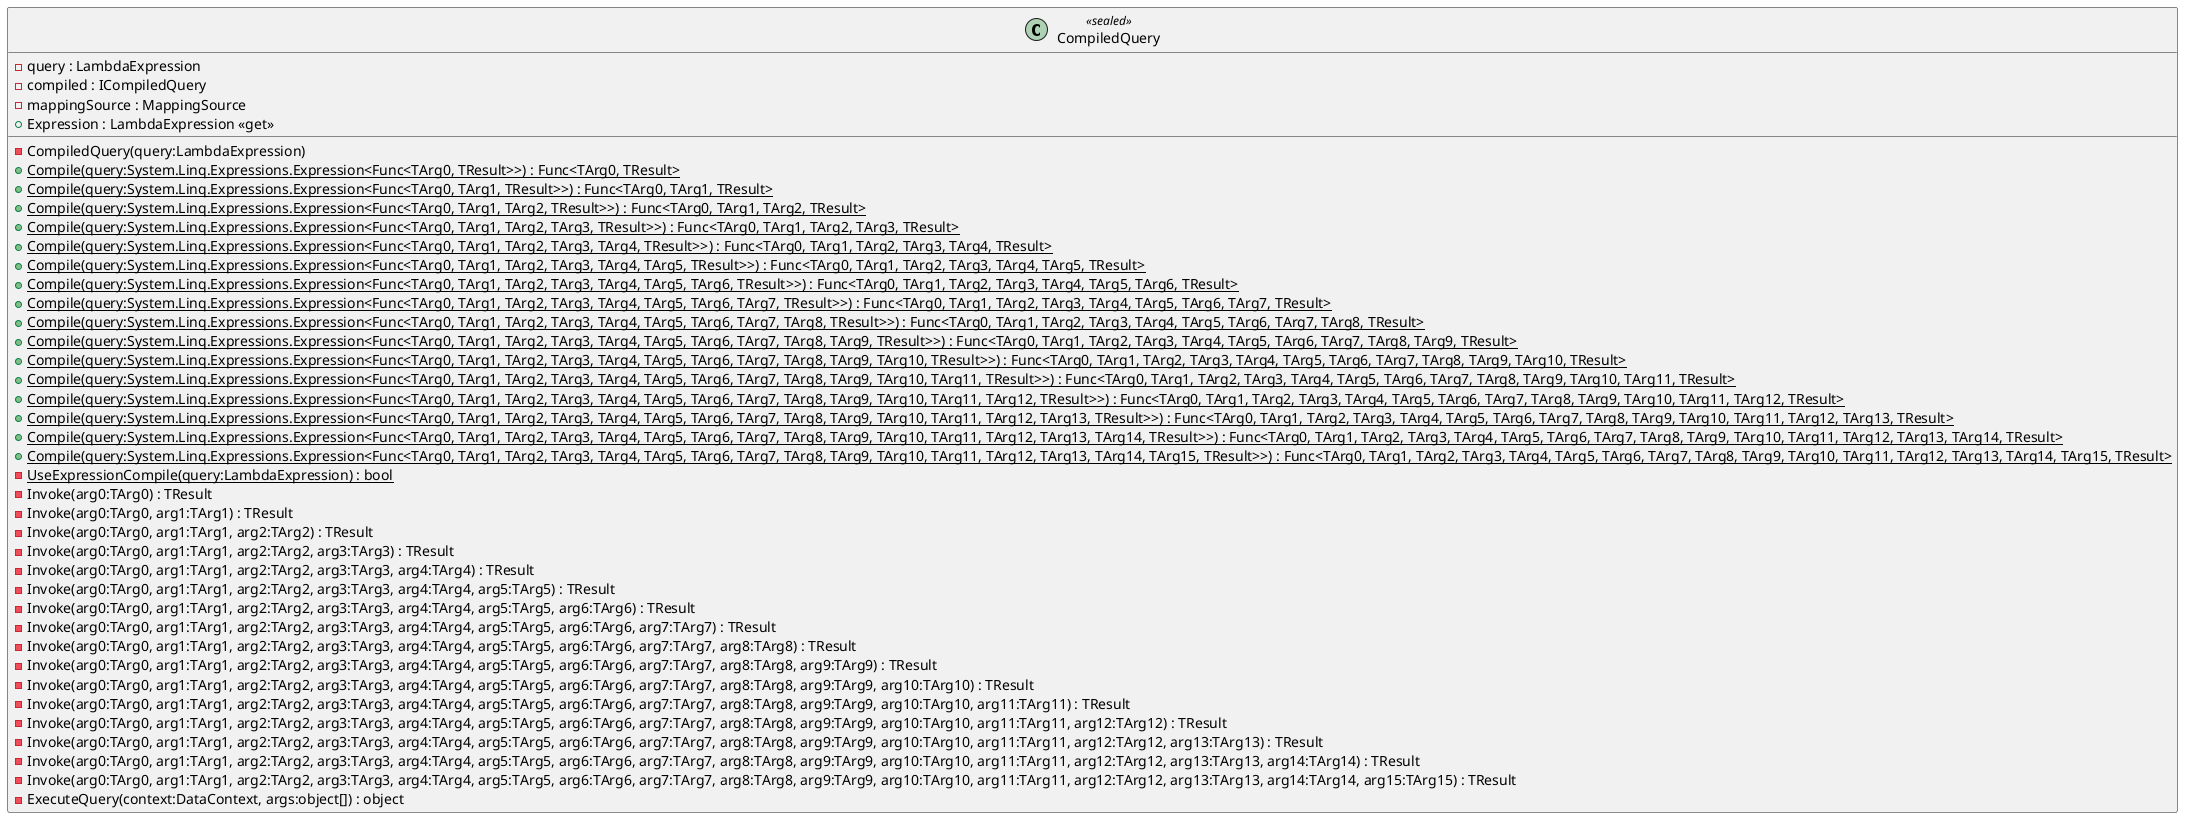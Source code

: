 @startuml
class CompiledQuery <<sealed>> {
    - query : LambdaExpression
    - compiled : ICompiledQuery
    - mappingSource : MappingSource
    - CompiledQuery(query:LambdaExpression)
    + Expression : LambdaExpression <<get>>
    + {static} Compile(query:System.Linq.Expressions.Expression<Func<TArg0, TResult>>) : Func<TArg0, TResult>
    + {static} Compile(query:System.Linq.Expressions.Expression<Func<TArg0, TArg1, TResult>>) : Func<TArg0, TArg1, TResult>
    + {static} Compile(query:System.Linq.Expressions.Expression<Func<TArg0, TArg1, TArg2, TResult>>) : Func<TArg0, TArg1, TArg2, TResult>
    + {static} Compile(query:System.Linq.Expressions.Expression<Func<TArg0, TArg1, TArg2, TArg3, TResult>>) : Func<TArg0, TArg1, TArg2, TArg3, TResult>
    + {static} Compile(query:System.Linq.Expressions.Expression<Func<TArg0, TArg1, TArg2, TArg3, TArg4, TResult>>) : Func<TArg0, TArg1, TArg2, TArg3, TArg4, TResult>
    + {static} Compile(query:System.Linq.Expressions.Expression<Func<TArg0, TArg1, TArg2, TArg3, TArg4, TArg5, TResult>>) : Func<TArg0, TArg1, TArg2, TArg3, TArg4, TArg5, TResult>
    + {static} Compile(query:System.Linq.Expressions.Expression<Func<TArg0, TArg1, TArg2, TArg3, TArg4, TArg5, TArg6, TResult>>) : Func<TArg0, TArg1, TArg2, TArg3, TArg4, TArg5, TArg6, TResult>
    + {static} Compile(query:System.Linq.Expressions.Expression<Func<TArg0, TArg1, TArg2, TArg3, TArg4, TArg5, TArg6, TArg7, TResult>>) : Func<TArg0, TArg1, TArg2, TArg3, TArg4, TArg5, TArg6, TArg7, TResult>
    + {static} Compile(query:System.Linq.Expressions.Expression<Func<TArg0, TArg1, TArg2, TArg3, TArg4, TArg5, TArg6, TArg7, TArg8, TResult>>) : Func<TArg0, TArg1, TArg2, TArg3, TArg4, TArg5, TArg6, TArg7, TArg8, TResult>
    + {static} Compile(query:System.Linq.Expressions.Expression<Func<TArg0, TArg1, TArg2, TArg3, TArg4, TArg5, TArg6, TArg7, TArg8, TArg9, TResult>>) : Func<TArg0, TArg1, TArg2, TArg3, TArg4, TArg5, TArg6, TArg7, TArg8, TArg9, TResult>
    + {static} Compile(query:System.Linq.Expressions.Expression<Func<TArg0, TArg1, TArg2, TArg3, TArg4, TArg5, TArg6, TArg7, TArg8, TArg9, TArg10, TResult>>) : Func<TArg0, TArg1, TArg2, TArg3, TArg4, TArg5, TArg6, TArg7, TArg8, TArg9, TArg10, TResult>
    + {static} Compile(query:System.Linq.Expressions.Expression<Func<TArg0, TArg1, TArg2, TArg3, TArg4, TArg5, TArg6, TArg7, TArg8, TArg9, TArg10, TArg11, TResult>>) : Func<TArg0, TArg1, TArg2, TArg3, TArg4, TArg5, TArg6, TArg7, TArg8, TArg9, TArg10, TArg11, TResult>
    + {static} Compile(query:System.Linq.Expressions.Expression<Func<TArg0, TArg1, TArg2, TArg3, TArg4, TArg5, TArg6, TArg7, TArg8, TArg9, TArg10, TArg11, TArg12, TResult>>) : Func<TArg0, TArg1, TArg2, TArg3, TArg4, TArg5, TArg6, TArg7, TArg8, TArg9, TArg10, TArg11, TArg12, TResult>
    + {static} Compile(query:System.Linq.Expressions.Expression<Func<TArg0, TArg1, TArg2, TArg3, TArg4, TArg5, TArg6, TArg7, TArg8, TArg9, TArg10, TArg11, TArg12, TArg13, TResult>>) : Func<TArg0, TArg1, TArg2, TArg3, TArg4, TArg5, TArg6, TArg7, TArg8, TArg9, TArg10, TArg11, TArg12, TArg13, TResult>
    + {static} Compile(query:System.Linq.Expressions.Expression<Func<TArg0, TArg1, TArg2, TArg3, TArg4, TArg5, TArg6, TArg7, TArg8, TArg9, TArg10, TArg11, TArg12, TArg13, TArg14, TResult>>) : Func<TArg0, TArg1, TArg2, TArg3, TArg4, TArg5, TArg6, TArg7, TArg8, TArg9, TArg10, TArg11, TArg12, TArg13, TArg14, TResult>
    + {static} Compile(query:System.Linq.Expressions.Expression<Func<TArg0, TArg1, TArg2, TArg3, TArg4, TArg5, TArg6, TArg7, TArg8, TArg9, TArg10, TArg11, TArg12, TArg13, TArg14, TArg15, TResult>>) : Func<TArg0, TArg1, TArg2, TArg3, TArg4, TArg5, TArg6, TArg7, TArg8, TArg9, TArg10, TArg11, TArg12, TArg13, TArg14, TArg15, TResult>
    - {static} UseExpressionCompile(query:LambdaExpression) : bool
    - Invoke(arg0:TArg0) : TResult
    - Invoke(arg0:TArg0, arg1:TArg1) : TResult
    - Invoke(arg0:TArg0, arg1:TArg1, arg2:TArg2) : TResult
    - Invoke(arg0:TArg0, arg1:TArg1, arg2:TArg2, arg3:TArg3) : TResult
    - Invoke(arg0:TArg0, arg1:TArg1, arg2:TArg2, arg3:TArg3, arg4:TArg4) : TResult
    - Invoke(arg0:TArg0, arg1:TArg1, arg2:TArg2, arg3:TArg3, arg4:TArg4, arg5:TArg5) : TResult
    - Invoke(arg0:TArg0, arg1:TArg1, arg2:TArg2, arg3:TArg3, arg4:TArg4, arg5:TArg5, arg6:TArg6) : TResult
    - Invoke(arg0:TArg0, arg1:TArg1, arg2:TArg2, arg3:TArg3, arg4:TArg4, arg5:TArg5, arg6:TArg6, arg7:TArg7) : TResult
    - Invoke(arg0:TArg0, arg1:TArg1, arg2:TArg2, arg3:TArg3, arg4:TArg4, arg5:TArg5, arg6:TArg6, arg7:TArg7, arg8:TArg8) : TResult
    - Invoke(arg0:TArg0, arg1:TArg1, arg2:TArg2, arg3:TArg3, arg4:TArg4, arg5:TArg5, arg6:TArg6, arg7:TArg7, arg8:TArg8, arg9:TArg9) : TResult
    - Invoke(arg0:TArg0, arg1:TArg1, arg2:TArg2, arg3:TArg3, arg4:TArg4, arg5:TArg5, arg6:TArg6, arg7:TArg7, arg8:TArg8, arg9:TArg9, arg10:TArg10) : TResult
    - Invoke(arg0:TArg0, arg1:TArg1, arg2:TArg2, arg3:TArg3, arg4:TArg4, arg5:TArg5, arg6:TArg6, arg7:TArg7, arg8:TArg8, arg9:TArg9, arg10:TArg10, arg11:TArg11) : TResult
    - Invoke(arg0:TArg0, arg1:TArg1, arg2:TArg2, arg3:TArg3, arg4:TArg4, arg5:TArg5, arg6:TArg6, arg7:TArg7, arg8:TArg8, arg9:TArg9, arg10:TArg10, arg11:TArg11, arg12:TArg12) : TResult
    - Invoke(arg0:TArg0, arg1:TArg1, arg2:TArg2, arg3:TArg3, arg4:TArg4, arg5:TArg5, arg6:TArg6, arg7:TArg7, arg8:TArg8, arg9:TArg9, arg10:TArg10, arg11:TArg11, arg12:TArg12, arg13:TArg13) : TResult
    - Invoke(arg0:TArg0, arg1:TArg1, arg2:TArg2, arg3:TArg3, arg4:TArg4, arg5:TArg5, arg6:TArg6, arg7:TArg7, arg8:TArg8, arg9:TArg9, arg10:TArg10, arg11:TArg11, arg12:TArg12, arg13:TArg13, arg14:TArg14) : TResult
    - Invoke(arg0:TArg0, arg1:TArg1, arg2:TArg2, arg3:TArg3, arg4:TArg4, arg5:TArg5, arg6:TArg6, arg7:TArg7, arg8:TArg8, arg9:TArg9, arg10:TArg10, arg11:TArg11, arg12:TArg12, arg13:TArg13, arg14:TArg14, arg15:TArg15) : TResult
    - ExecuteQuery(context:DataContext, args:object[]) : object
}
@enduml
